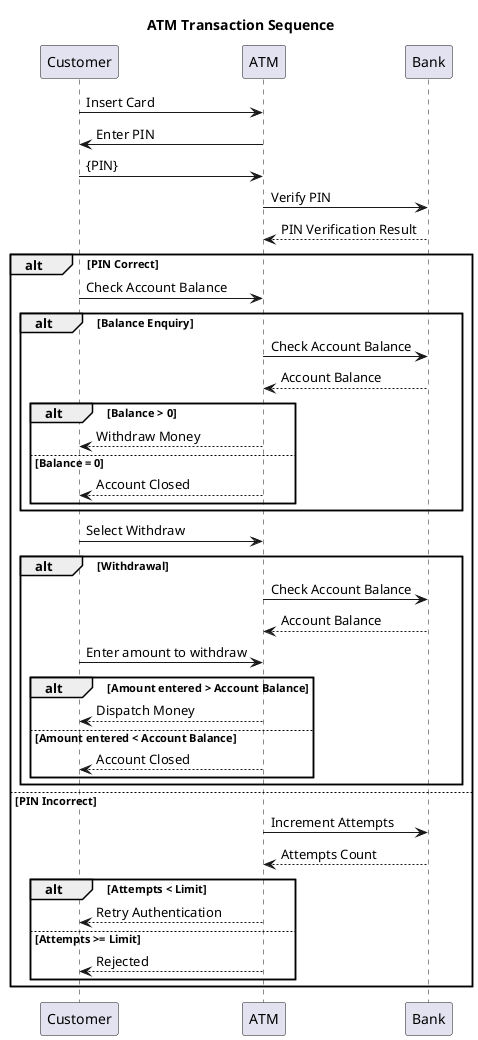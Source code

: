 @startuml
title ATM Transaction Sequence

participant Customer
participant ATM
participant Bank

/'*Insert Card'/
Customer -> ATM: Insert Card /'Customer inserts the card into the ATM.'/

/'*Enter PIN'/
ATM -> Customer: Enter PIN /'ATM prompts the customer to enter their PIN.'/
Customer -> ATM: {PIN} /'Customer enters their PIN.'/

/'*Verify PIN'/
ATM -> Bank: Verify PIN /'ATM sends the entered PIN to the bank for verification.'/
Bank --> ATM: PIN Verification Result /'Bank verifies the PIN and sends the verification result to the ATM.'/

/'*PIN Correct'/
alt PIN Correct /'Check if PIN is correct.'/
      
    Customer -> ATM: Check Account Balance /'Customer selects to check the account balance.'/
    alt Balance Enquiry
    
	/'*Check account balance'/
    ATM -> Bank: Check Account Balance /'ATM sends a request to the bank to check the account balance.'/
    Bank --> ATM: Account Balance /'Bank sends the account balance to the ATM.'/
        alt Balance > 0 /'If the balance is greater than 0, the customer can proceed to withdraw money.'/
            ATM --> Customer: Withdraw Money
        else Balance = 0 /'If the balance is 0, the ATM informs the customer that the account is closed.'/
            ATM --> Customer: Account Closed
        end
    end
	
	/'*Select withdraw'/
    Customer -> ATM: Select Withdraw /'Customer selects to check the withdraw money.'/
	/'*Withdrawal'/
    alt Withdrawal
    ATM -> Bank: Check Account Balance /'ATM sends a request to the bank to check the account balance.'/
    Bank --> ATM: Account Balance /'Bank sends the account balance to the ATM.'/
    Customer -> ATM : Enter amount to withdraw /'Customer enters the amount to withdraw.'/
        alt Amount entered > Account Balance /'If the entered amount is less than the account balance, the money is dispensed.'/
            ATM --> Customer: Dispatch Money
        else Amount entered < Account Balance /'If the entered amount is greater than the account balance, the ATM informs the customer that the account is closed.'/
            ATM --> Customer: Account Closed
        end

    end

/'*PIN Incorrect'/
else PIN Incorrect /'PIN is incorrect.'/
    ATM -> Bank: Increment Attempts /'ATM increments the attempts counter and sends the count to the bank.'/
    Bank --> ATM: Attempts Count /'Bank sends the attempts count to the ATM.'/

    alt Attempts < Limit /'If the attempts are less than the limit, the customer can retry authentication.'/
        ATM --> Customer: Retry Authentication
    else Attempts >= Limit /'If the attempts exceed the limit, the ATM rejects the transaction.'/
        ATM --> Customer: Rejected
    end

end

@enduml
